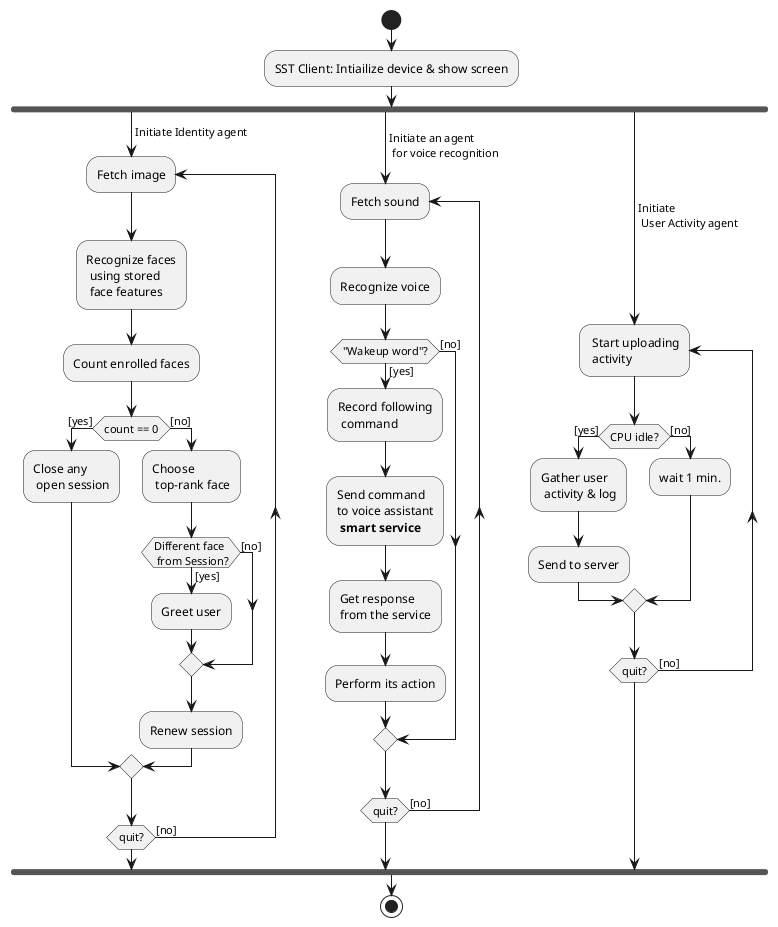 @startuml
start
:SST Client: Intiailize device & show screen;

fork

-> Initiate Identity agent;
repeat:Fetch image;
  :Recognize faces\n using stored\n face features;

  :Count enrolled faces;

  if (count == 0) then ([yes])
    :Close any
     open session;
  else ([no])
    :Choose
     top-rank face;
    if (Different face\n from Session?) then ([yes])
      :Greet user;
    else ([no])
    endif
    :Renew session;
  endif
repeat while (quit?) is ([no])

fork again

-> Initiate an agent\n for voice recognition;
repeat:Fetch sound;
  :Recognize voice;

  if ("Wakeup word"?) then ([no])
  else ([yes])
    :Record following\n command;
    :Send command\nto voice assistant\n **smart service**;
    :Get response\nfrom the service;
    :Perform its action;
  endif
repeat while (quit?) is ([no])

fork again

-> Initiate\n User Activity agent;
repeat: Start uploading\n activity;
if (CPU idle?) then ([yes])
  :Gather user
   activity & log;
  :Send to server;
else ([no])
  :wait 1 min.;
endif

repeat while (quit?) is ([no])

endfork

stop
@enduml